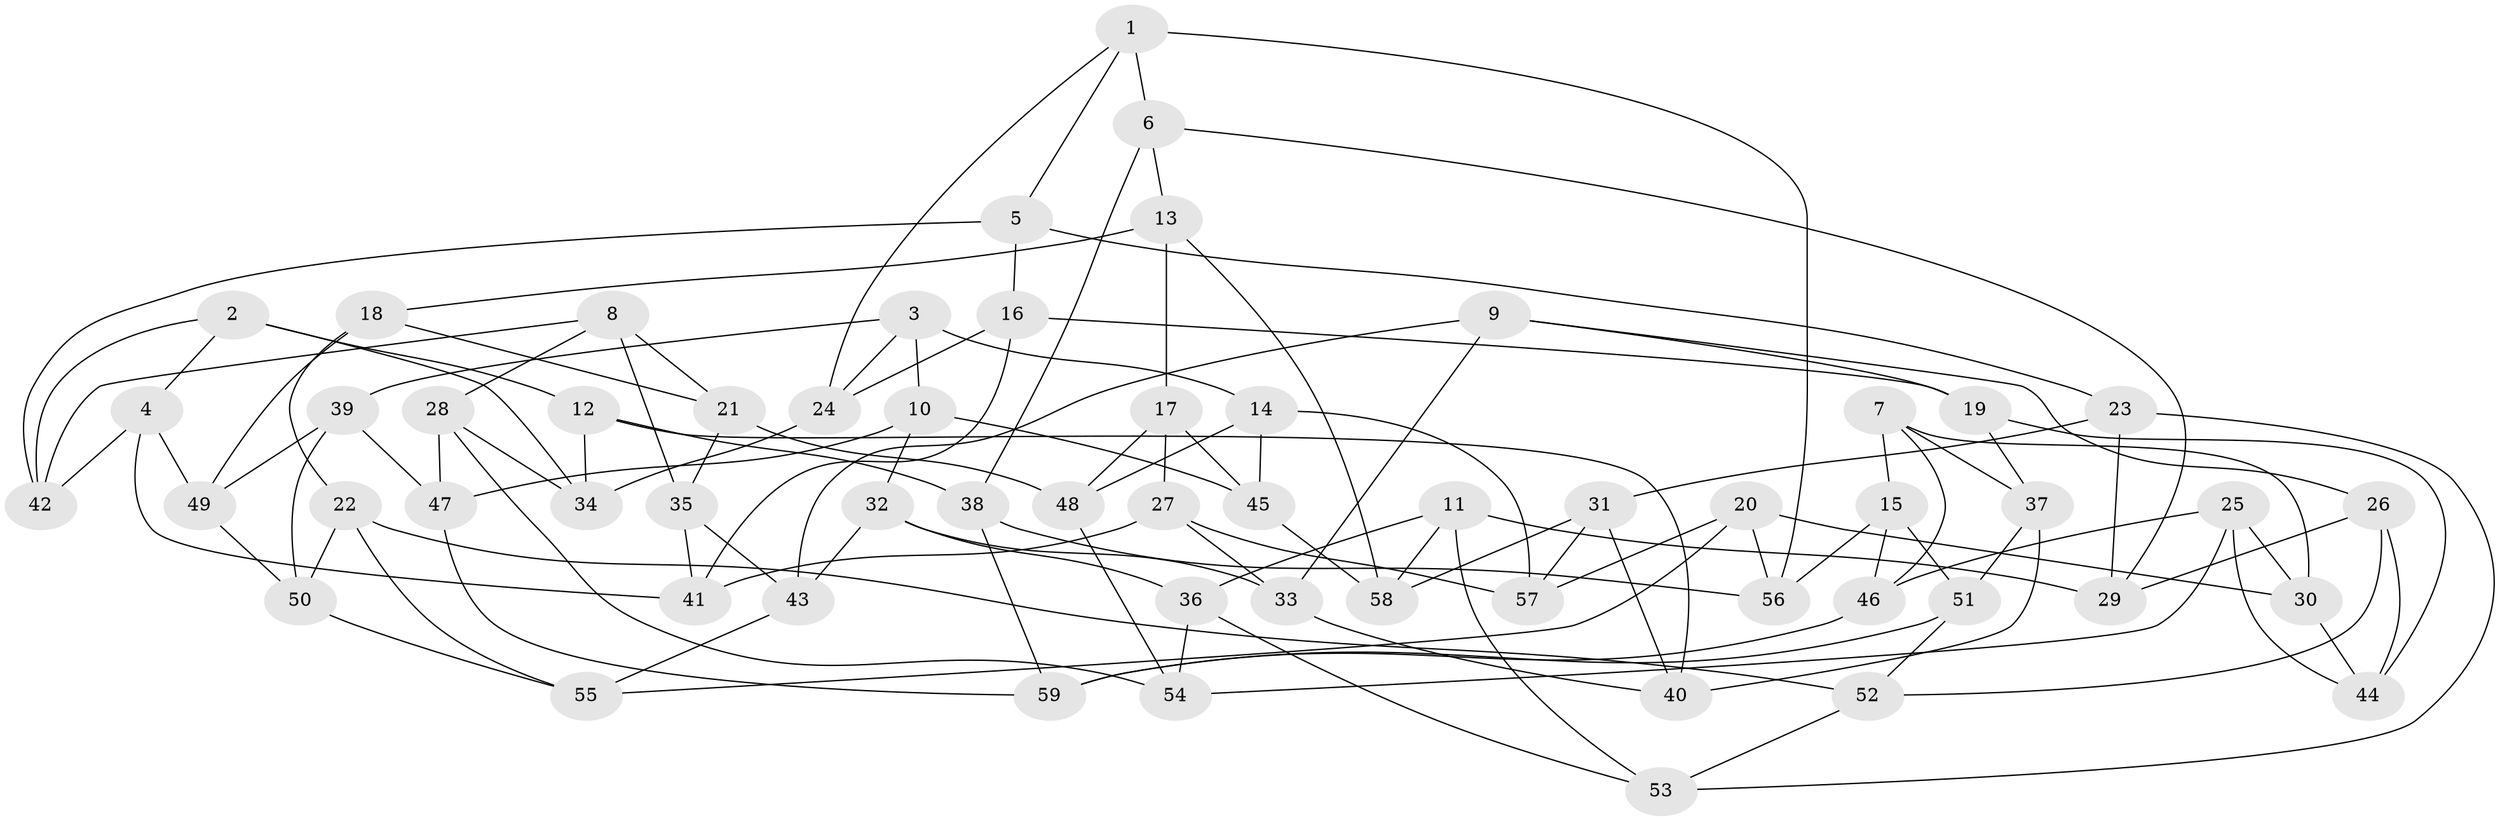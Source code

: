 // Generated by graph-tools (version 1.1) at 2025/37/03/09/25 02:37:55]
// undirected, 59 vertices, 118 edges
graph export_dot {
graph [start="1"]
  node [color=gray90,style=filled];
  1;
  2;
  3;
  4;
  5;
  6;
  7;
  8;
  9;
  10;
  11;
  12;
  13;
  14;
  15;
  16;
  17;
  18;
  19;
  20;
  21;
  22;
  23;
  24;
  25;
  26;
  27;
  28;
  29;
  30;
  31;
  32;
  33;
  34;
  35;
  36;
  37;
  38;
  39;
  40;
  41;
  42;
  43;
  44;
  45;
  46;
  47;
  48;
  49;
  50;
  51;
  52;
  53;
  54;
  55;
  56;
  57;
  58;
  59;
  1 -- 56;
  1 -- 24;
  1 -- 6;
  1 -- 5;
  2 -- 4;
  2 -- 34;
  2 -- 12;
  2 -- 42;
  3 -- 14;
  3 -- 39;
  3 -- 24;
  3 -- 10;
  4 -- 42;
  4 -- 49;
  4 -- 41;
  5 -- 16;
  5 -- 23;
  5 -- 42;
  6 -- 29;
  6 -- 13;
  6 -- 38;
  7 -- 37;
  7 -- 46;
  7 -- 15;
  7 -- 30;
  8 -- 21;
  8 -- 28;
  8 -- 42;
  8 -- 35;
  9 -- 26;
  9 -- 19;
  9 -- 33;
  9 -- 43;
  10 -- 45;
  10 -- 32;
  10 -- 47;
  11 -- 29;
  11 -- 53;
  11 -- 58;
  11 -- 36;
  12 -- 34;
  12 -- 38;
  12 -- 40;
  13 -- 18;
  13 -- 58;
  13 -- 17;
  14 -- 48;
  14 -- 57;
  14 -- 45;
  15 -- 51;
  15 -- 46;
  15 -- 56;
  16 -- 41;
  16 -- 24;
  16 -- 19;
  17 -- 45;
  17 -- 48;
  17 -- 27;
  18 -- 22;
  18 -- 21;
  18 -- 49;
  19 -- 37;
  19 -- 44;
  20 -- 30;
  20 -- 57;
  20 -- 55;
  20 -- 56;
  21 -- 35;
  21 -- 48;
  22 -- 55;
  22 -- 50;
  22 -- 52;
  23 -- 29;
  23 -- 53;
  23 -- 31;
  24 -- 34;
  25 -- 44;
  25 -- 30;
  25 -- 54;
  25 -- 46;
  26 -- 44;
  26 -- 52;
  26 -- 29;
  27 -- 33;
  27 -- 57;
  27 -- 41;
  28 -- 54;
  28 -- 47;
  28 -- 34;
  30 -- 44;
  31 -- 57;
  31 -- 40;
  31 -- 58;
  32 -- 33;
  32 -- 36;
  32 -- 43;
  33 -- 40;
  35 -- 41;
  35 -- 43;
  36 -- 53;
  36 -- 54;
  37 -- 51;
  37 -- 40;
  38 -- 56;
  38 -- 59;
  39 -- 50;
  39 -- 47;
  39 -- 49;
  43 -- 55;
  45 -- 58;
  46 -- 59;
  47 -- 59;
  48 -- 54;
  49 -- 50;
  50 -- 55;
  51 -- 52;
  51 -- 59;
  52 -- 53;
}
